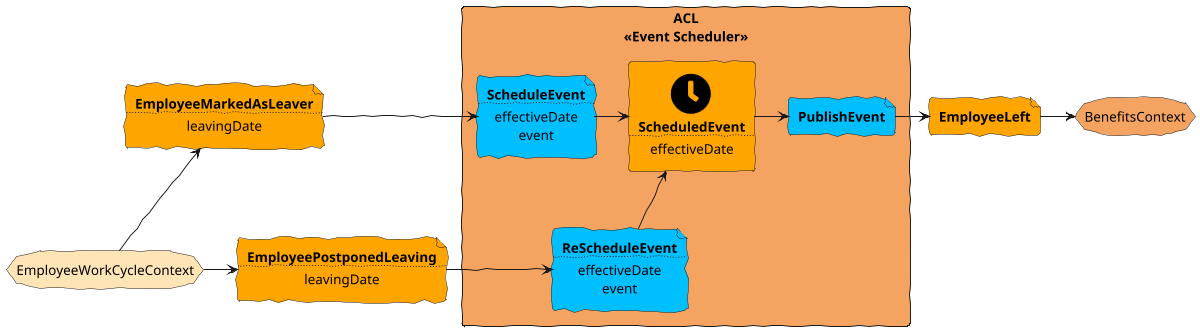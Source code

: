 @startuml
!include <tupadr3/common>
!include <tupadr3/font-awesome-5/clock>
!include <tupadr3/font-awesome-5/calendar_alt>
!include <tupadr3/font-awesome-5/gripfire>

skinparam defaultFontName Purisa
skinparam handwritten true
skinparam backgroundcolor transparent

skinparam defaultTextAlignment center


scale 1200*480


storage EmployeeWorkCycleContext #Moccasin
storage BenefitsContext #SandyBrown

file EmployeeMarkedAsLeaver #Orange [
    **EmployeeMarkedAsLeaver**
....
    leavingDate
]

file EmployeePostponedLeaving #Orange [
    **EmployeePostponedLeaving**
....
    leavingDate
]


file EmployeeLeft #Orange [
    **EmployeeLeft**
]

rectangle "ACL\n<<Event Scheduler>>" #SandyBrown {



file ScheduleEvent #DeepSkyBlue [
    **ScheduleEvent**
....
    effectiveDate
    event
]

file ReScheduleEvent #DeepSkyBlue [
    **ReScheduleEvent**
....
    effectiveDate
    event
]



rectangle Clock #Orange [
    <$clock>
    **ScheduledEvent**
....
    effectiveDate
]

file PublishEvent #DeepSkyBlue [
    **PublishEvent**
]

EmployeeWorkCycleContext -U-> EmployeeMarkedAsLeaver
EmployeeMarkedAsLeaver -> ScheduleEvent

EmployeeWorkCycleContext -R-> EmployeePostponedLeaving
EmployeePostponedLeaving -R--> ReScheduleEvent




ScheduleEvent -R-> Clock
ReScheduleEvent -U-> Clock
Clock -> PublishEvent
PublishEvent -> EmployeeLeft


}

EmployeeLeft -> BenefitsContext
@enduml